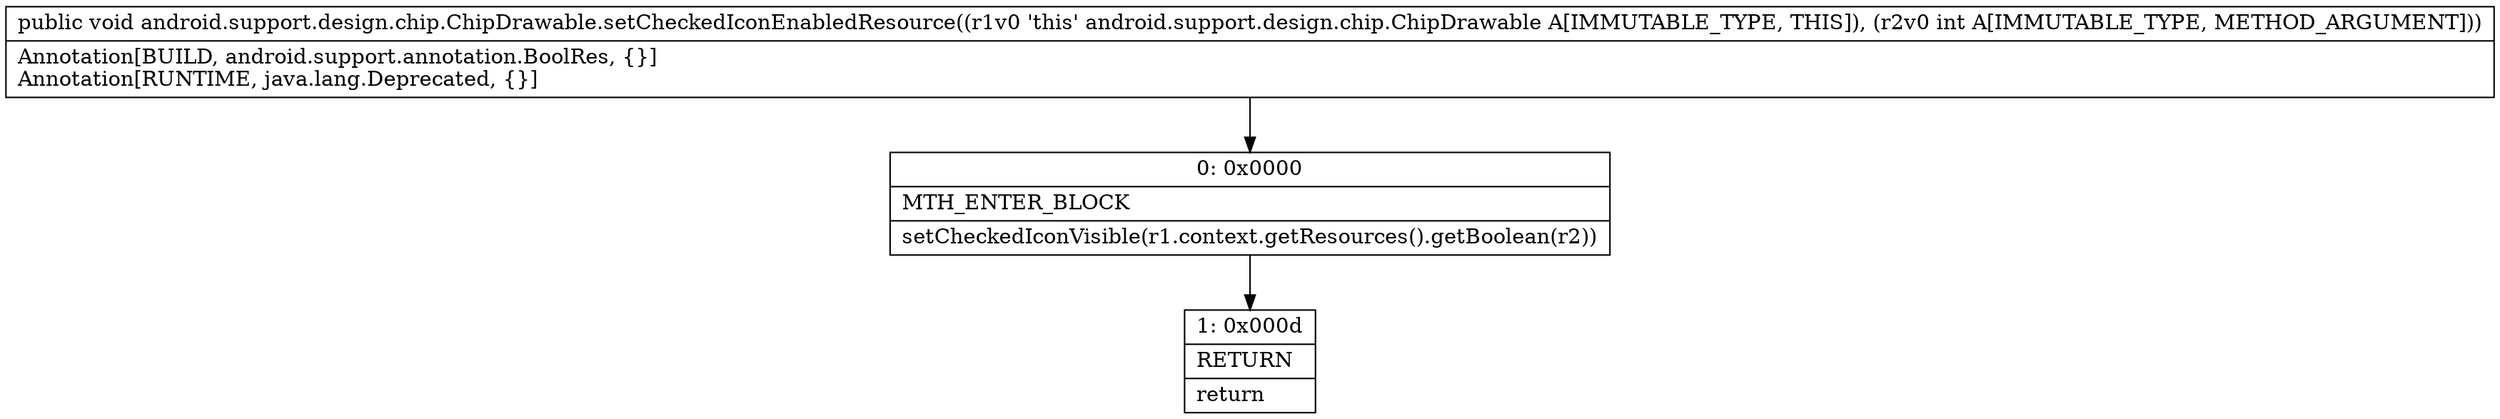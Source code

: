 digraph "CFG forandroid.support.design.chip.ChipDrawable.setCheckedIconEnabledResource(I)V" {
Node_0 [shape=record,label="{0\:\ 0x0000|MTH_ENTER_BLOCK\l|setCheckedIconVisible(r1.context.getResources().getBoolean(r2))\l}"];
Node_1 [shape=record,label="{1\:\ 0x000d|RETURN\l|return\l}"];
MethodNode[shape=record,label="{public void android.support.design.chip.ChipDrawable.setCheckedIconEnabledResource((r1v0 'this' android.support.design.chip.ChipDrawable A[IMMUTABLE_TYPE, THIS]), (r2v0 int A[IMMUTABLE_TYPE, METHOD_ARGUMENT]))  | Annotation[BUILD, android.support.annotation.BoolRes, \{\}]\lAnnotation[RUNTIME, java.lang.Deprecated, \{\}]\l}"];
MethodNode -> Node_0;
Node_0 -> Node_1;
}


